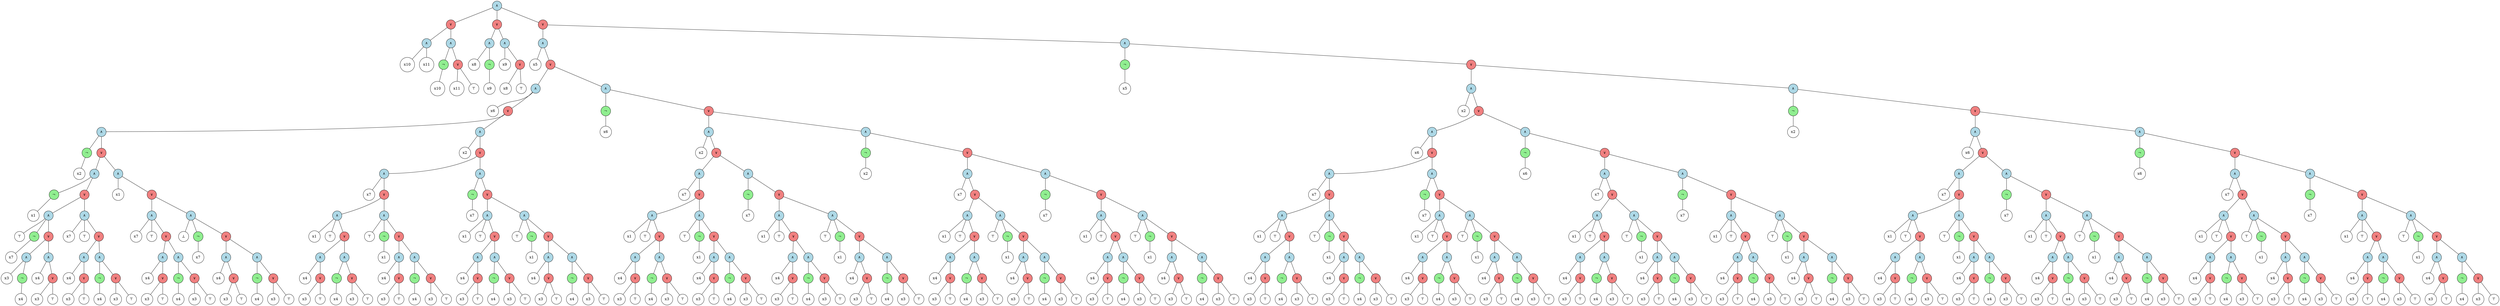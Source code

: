 graph {
	node [shape=circle]
	1 [label="∧" fillcolor=lightblue style=filled]
	2 [label="∨" fillcolor=lightcoral style=filled]
	1 -- 2
	3 [label="∧" fillcolor=lightblue style=filled]
	2 -- 3
	4 [label=x10]
	3 -- 4
	5 [label=x11]
	3 -- 5
	6 [label="∧" fillcolor=lightblue style=filled]
	2 -- 6
	7 [label="¬" fillcolor=lightgreen style=filled]
	6 -- 7
	8 [label=x10]
	7 -- 8
	9 [label="∨" fillcolor=lightcoral style=filled]
	6 -- 9
	10 [label=x11]
	9 -- 10
	11 [label="⊤"]
	9 -- 11
	12 [label="∨" fillcolor=lightcoral style=filled]
	1 -- 12
	13 [label="∧" fillcolor=lightblue style=filled]
	12 -- 13
	14 [label=x8]
	13 -- 14
	15 [label="¬" fillcolor=lightgreen style=filled]
	13 -- 15
	16 [label=x9]
	15 -- 16
	17 [label="∧" fillcolor=lightblue style=filled]
	12 -- 17
	18 [label=x9]
	17 -- 18
	19 [label="∨" fillcolor=lightcoral style=filled]
	17 -- 19
	20 [label=x8]
	19 -- 20
	21 [label="⊤"]
	19 -- 21
	22 [label="∨" fillcolor=lightcoral style=filled]
	1 -- 22
	23 [label="∧" fillcolor=lightblue style=filled]
	22 -- 23
	24 [label=x5]
	23 -- 24
	25 [label="∨" fillcolor=lightcoral style=filled]
	23 -- 25
	26 [label="∧" fillcolor=lightblue style=filled]
	25 -- 26
	27 [label=x6]
	26 -- 27
	28 [label="∨" fillcolor=lightcoral style=filled]
	26 -- 28
	29 [label="∧" fillcolor=lightblue style=filled]
	28 -- 29
	30 [label="¬" fillcolor=lightgreen style=filled]
	29 -- 30
	31 [label=x2]
	30 -- 31
	32 [label="∨" fillcolor=lightcoral style=filled]
	29 -- 32
	33 [label="∧" fillcolor=lightblue style=filled]
	32 -- 33
	34 [label="¬" fillcolor=lightgreen style=filled]
	33 -- 34
	35 [label=x1]
	34 -- 35
	36 [label="∨" fillcolor=lightcoral style=filled]
	33 -- 36
	37 [label="∧" fillcolor=lightblue style=filled]
	36 -- 37
	38 [label="⊤"]
	37 -- 38
	39 [label="¬" fillcolor=lightgreen style=filled]
	37 -- 39
	40 [label=x7]
	39 -- 40
	41 [label="∨" fillcolor=lightcoral style=filled]
	37 -- 41
	42 [label="∧" fillcolor=lightblue style=filled]
	41 -- 42
	43 [label=x3]
	42 -- 43
	44 [label="¬" fillcolor=lightgreen style=filled]
	42 -- 44
	45 [label=x4]
	44 -- 45
	46 [label="∧" fillcolor=lightblue style=filled]
	41 -- 46
	47 [label=x4]
	46 -- 47
	48 [label="∨" fillcolor=lightcoral style=filled]
	46 -- 48
	49 [label=x3]
	48 -- 49
	50 [label="⊤"]
	48 -- 50
	51 [label="∧" fillcolor=lightblue style=filled]
	36 -- 51
	52 [label=x7]
	51 -- 52
	53 [label="⊤"]
	51 -- 53
	54 [label="∨" fillcolor=lightcoral style=filled]
	51 -- 54
	55 [label="∧" fillcolor=lightblue style=filled]
	54 -- 55
	56 [label=x4]
	55 -- 56
	57 [label="∨" fillcolor=lightcoral style=filled]
	55 -- 57
	58 [label=x3]
	57 -- 58
	59 [label="⊤"]
	57 -- 59
	60 [label="∧" fillcolor=lightblue style=filled]
	54 -- 60
	61 [label="¬" fillcolor=lightgreen style=filled]
	60 -- 61
	62 [label=x4]
	61 -- 62
	63 [label="∨" fillcolor=lightcoral style=filled]
	60 -- 63
	64 [label=x3]
	63 -- 64
	65 [label="⊤"]
	63 -- 65
	66 [label="∧" fillcolor=lightblue style=filled]
	32 -- 66
	67 [label=x1]
	66 -- 67
	68 [label="∨" fillcolor=lightcoral style=filled]
	66 -- 68
	69 [label="∧" fillcolor=lightblue style=filled]
	68 -- 69
	70 [label=x7]
	69 -- 70
	71 [label="⊤"]
	69 -- 71
	72 [label="∨" fillcolor=lightcoral style=filled]
	69 -- 72
	73 [label="∧" fillcolor=lightblue style=filled]
	72 -- 73
	74 [label=x4]
	73 -- 74
	75 [label="∨" fillcolor=lightcoral style=filled]
	73 -- 75
	76 [label=x3]
	75 -- 76
	77 [label="⊤"]
	75 -- 77
	78 [label="∧" fillcolor=lightblue style=filled]
	72 -- 78
	79 [label="¬" fillcolor=lightgreen style=filled]
	78 -- 79
	80 [label=x4]
	79 -- 80
	81 [label="∨" fillcolor=lightcoral style=filled]
	78 -- 81
	82 [label=x3]
	81 -- 82
	83 [label="⊤"]
	81 -- 83
	84 [label="∧" fillcolor=lightblue style=filled]
	68 -- 84
	85 [label="⊥"]
	84 -- 85
	86 [label="¬" fillcolor=lightgreen style=filled]
	84 -- 86
	87 [label=x7]
	86 -- 87
	88 [label="∨" fillcolor=lightcoral style=filled]
	84 -- 88
	89 [label="∧" fillcolor=lightblue style=filled]
	88 -- 89
	90 [label=x4]
	89 -- 90
	91 [label="∨" fillcolor=lightcoral style=filled]
	89 -- 91
	92 [label=x3]
	91 -- 92
	93 [label="⊤"]
	91 -- 93
	94 [label="∧" fillcolor=lightblue style=filled]
	88 -- 94
	95 [label="¬" fillcolor=lightgreen style=filled]
	94 -- 95
	96 [label=x4]
	95 -- 96
	97 [label="∨" fillcolor=lightcoral style=filled]
	94 -- 97
	98 [label=x3]
	97 -- 98
	99 [label="⊤"]
	97 -- 99
	100 [label="∧" fillcolor=lightblue style=filled]
	28 -- 100
	101 [label=x2]
	100 -- 101
	102 [label="∨" fillcolor=lightcoral style=filled]
	100 -- 102
	103 [label="∧" fillcolor=lightblue style=filled]
	102 -- 103
	104 [label=x7]
	103 -- 104
	105 [label="∨" fillcolor=lightcoral style=filled]
	103 -- 105
	106 [label="∧" fillcolor=lightblue style=filled]
	105 -- 106
	107 [label=x1]
	106 -- 107
	108 [label="⊤"]
	106 -- 108
	109 [label="∨" fillcolor=lightcoral style=filled]
	106 -- 109
	110 [label="∧" fillcolor=lightblue style=filled]
	109 -- 110
	111 [label=x4]
	110 -- 111
	112 [label="∨" fillcolor=lightcoral style=filled]
	110 -- 112
	113 [label=x3]
	112 -- 113
	114 [label="⊤"]
	112 -- 114
	115 [label="∧" fillcolor=lightblue style=filled]
	109 -- 115
	116 [label="¬" fillcolor=lightgreen style=filled]
	115 -- 116
	117 [label=x4]
	116 -- 117
	118 [label="∨" fillcolor=lightcoral style=filled]
	115 -- 118
	119 [label=x3]
	118 -- 119
	120 [label="⊤"]
	118 -- 120
	121 [label="∧" fillcolor=lightblue style=filled]
	105 -- 121
	122 [label="⊤"]
	121 -- 122
	123 [label="¬" fillcolor=lightgreen style=filled]
	121 -- 123
	124 [label=x1]
	123 -- 124
	125 [label="∨" fillcolor=lightcoral style=filled]
	121 -- 125
	126 [label="∧" fillcolor=lightblue style=filled]
	125 -- 126
	127 [label=x4]
	126 -- 127
	128 [label="∨" fillcolor=lightcoral style=filled]
	126 -- 128
	129 [label=x3]
	128 -- 129
	130 [label="⊤"]
	128 -- 130
	131 [label="∧" fillcolor=lightblue style=filled]
	125 -- 131
	132 [label="¬" fillcolor=lightgreen style=filled]
	131 -- 132
	133 [label=x4]
	132 -- 133
	134 [label="∨" fillcolor=lightcoral style=filled]
	131 -- 134
	135 [label=x3]
	134 -- 135
	136 [label="⊤"]
	134 -- 136
	137 [label="∧" fillcolor=lightblue style=filled]
	102 -- 137
	138 [label="¬" fillcolor=lightgreen style=filled]
	137 -- 138
	139 [label=x7]
	138 -- 139
	140 [label="∨" fillcolor=lightcoral style=filled]
	137 -- 140
	141 [label="∧" fillcolor=lightblue style=filled]
	140 -- 141
	142 [label=x1]
	141 -- 142
	143 [label="⊤"]
	141 -- 143
	144 [label="∨" fillcolor=lightcoral style=filled]
	141 -- 144
	145 [label="∧" fillcolor=lightblue style=filled]
	144 -- 145
	146 [label=x4]
	145 -- 146
	147 [label="∨" fillcolor=lightcoral style=filled]
	145 -- 147
	148 [label=x3]
	147 -- 148
	149 [label="⊤"]
	147 -- 149
	150 [label="∧" fillcolor=lightblue style=filled]
	144 -- 150
	151 [label="¬" fillcolor=lightgreen style=filled]
	150 -- 151
	152 [label=x4]
	151 -- 152
	153 [label="∨" fillcolor=lightcoral style=filled]
	150 -- 153
	154 [label=x3]
	153 -- 154
	155 [label="⊤"]
	153 -- 155
	156 [label="∧" fillcolor=lightblue style=filled]
	140 -- 156
	157 [label="⊤"]
	156 -- 157
	158 [label="¬" fillcolor=lightgreen style=filled]
	156 -- 158
	159 [label=x1]
	158 -- 159
	160 [label="∨" fillcolor=lightcoral style=filled]
	156 -- 160
	161 [label="∧" fillcolor=lightblue style=filled]
	160 -- 161
	162 [label=x4]
	161 -- 162
	163 [label="∨" fillcolor=lightcoral style=filled]
	161 -- 163
	164 [label=x3]
	163 -- 164
	165 [label="⊤"]
	163 -- 165
	166 [label="∧" fillcolor=lightblue style=filled]
	160 -- 166
	167 [label="¬" fillcolor=lightgreen style=filled]
	166 -- 167
	168 [label=x4]
	167 -- 168
	169 [label="∨" fillcolor=lightcoral style=filled]
	166 -- 169
	170 [label=x3]
	169 -- 170
	171 [label="⊤"]
	169 -- 171
	172 [label="∧" fillcolor=lightblue style=filled]
	25 -- 172
	173 [label="¬" fillcolor=lightgreen style=filled]
	172 -- 173
	174 [label=x6]
	173 -- 174
	175 [label="∨" fillcolor=lightcoral style=filled]
	172 -- 175
	176 [label="∧" fillcolor=lightblue style=filled]
	175 -- 176
	177 [label=x2]
	176 -- 177
	178 [label="∨" fillcolor=lightcoral style=filled]
	176 -- 178
	179 [label="∧" fillcolor=lightblue style=filled]
	178 -- 179
	180 [label=x7]
	179 -- 180
	181 [label="∨" fillcolor=lightcoral style=filled]
	179 -- 181
	182 [label="∧" fillcolor=lightblue style=filled]
	181 -- 182
	183 [label=x1]
	182 -- 183
	184 [label="⊤"]
	182 -- 184
	185 [label="∨" fillcolor=lightcoral style=filled]
	182 -- 185
	186 [label="∧" fillcolor=lightblue style=filled]
	185 -- 186
	187 [label=x4]
	186 -- 187
	188 [label="∨" fillcolor=lightcoral style=filled]
	186 -- 188
	189 [label=x3]
	188 -- 189
	190 [label="⊤"]
	188 -- 190
	191 [label="∧" fillcolor=lightblue style=filled]
	185 -- 191
	192 [label="¬" fillcolor=lightgreen style=filled]
	191 -- 192
	193 [label=x4]
	192 -- 193
	194 [label="∨" fillcolor=lightcoral style=filled]
	191 -- 194
	195 [label=x3]
	194 -- 195
	196 [label="⊤"]
	194 -- 196
	197 [label="∧" fillcolor=lightblue style=filled]
	181 -- 197
	198 [label="⊤"]
	197 -- 198
	199 [label="¬" fillcolor=lightgreen style=filled]
	197 -- 199
	200 [label=x1]
	199 -- 200
	201 [label="∨" fillcolor=lightcoral style=filled]
	197 -- 201
	202 [label="∧" fillcolor=lightblue style=filled]
	201 -- 202
	203 [label=x4]
	202 -- 203
	204 [label="∨" fillcolor=lightcoral style=filled]
	202 -- 204
	205 [label=x3]
	204 -- 205
	206 [label="⊤"]
	204 -- 206
	207 [label="∧" fillcolor=lightblue style=filled]
	201 -- 207
	208 [label="¬" fillcolor=lightgreen style=filled]
	207 -- 208
	209 [label=x4]
	208 -- 209
	210 [label="∨" fillcolor=lightcoral style=filled]
	207 -- 210
	211 [label=x3]
	210 -- 211
	212 [label="⊤"]
	210 -- 212
	213 [label="∧" fillcolor=lightblue style=filled]
	178 -- 213
	214 [label="¬" fillcolor=lightgreen style=filled]
	213 -- 214
	215 [label=x7]
	214 -- 215
	216 [label="∨" fillcolor=lightcoral style=filled]
	213 -- 216
	217 [label="∧" fillcolor=lightblue style=filled]
	216 -- 217
	218 [label=x1]
	217 -- 218
	219 [label="⊤"]
	217 -- 219
	220 [label="∨" fillcolor=lightcoral style=filled]
	217 -- 220
	221 [label="∧" fillcolor=lightblue style=filled]
	220 -- 221
	222 [label=x4]
	221 -- 222
	223 [label="∨" fillcolor=lightcoral style=filled]
	221 -- 223
	224 [label=x3]
	223 -- 224
	225 [label="⊤"]
	223 -- 225
	226 [label="∧" fillcolor=lightblue style=filled]
	220 -- 226
	227 [label="¬" fillcolor=lightgreen style=filled]
	226 -- 227
	228 [label=x4]
	227 -- 228
	229 [label="∨" fillcolor=lightcoral style=filled]
	226 -- 229
	230 [label=x3]
	229 -- 230
	231 [label="⊤"]
	229 -- 231
	232 [label="∧" fillcolor=lightblue style=filled]
	216 -- 232
	233 [label="⊤"]
	232 -- 233
	234 [label="¬" fillcolor=lightgreen style=filled]
	232 -- 234
	235 [label=x1]
	234 -- 235
	236 [label="∨" fillcolor=lightcoral style=filled]
	232 -- 236
	237 [label="∧" fillcolor=lightblue style=filled]
	236 -- 237
	238 [label=x4]
	237 -- 238
	239 [label="∨" fillcolor=lightcoral style=filled]
	237 -- 239
	240 [label=x3]
	239 -- 240
	241 [label="⊤"]
	239 -- 241
	242 [label="∧" fillcolor=lightblue style=filled]
	236 -- 242
	243 [label="¬" fillcolor=lightgreen style=filled]
	242 -- 243
	244 [label=x4]
	243 -- 244
	245 [label="∨" fillcolor=lightcoral style=filled]
	242 -- 245
	246 [label=x3]
	245 -- 246
	247 [label="⊤"]
	245 -- 247
	248 [label="∧" fillcolor=lightblue style=filled]
	175 -- 248
	249 [label="¬" fillcolor=lightgreen style=filled]
	248 -- 249
	250 [label=x2]
	249 -- 250
	251 [label="∨" fillcolor=lightcoral style=filled]
	248 -- 251
	252 [label="∧" fillcolor=lightblue style=filled]
	251 -- 252
	253 [label=x7]
	252 -- 253
	254 [label="∨" fillcolor=lightcoral style=filled]
	252 -- 254
	255 [label="∧" fillcolor=lightblue style=filled]
	254 -- 255
	256 [label=x1]
	255 -- 256
	257 [label="⊤"]
	255 -- 257
	258 [label="∨" fillcolor=lightcoral style=filled]
	255 -- 258
	259 [label="∧" fillcolor=lightblue style=filled]
	258 -- 259
	260 [label=x4]
	259 -- 260
	261 [label="∨" fillcolor=lightcoral style=filled]
	259 -- 261
	262 [label=x3]
	261 -- 262
	263 [label="⊤"]
	261 -- 263
	264 [label="∧" fillcolor=lightblue style=filled]
	258 -- 264
	265 [label="¬" fillcolor=lightgreen style=filled]
	264 -- 265
	266 [label=x4]
	265 -- 266
	267 [label="∨" fillcolor=lightcoral style=filled]
	264 -- 267
	268 [label=x3]
	267 -- 268
	269 [label="⊤"]
	267 -- 269
	270 [label="∧" fillcolor=lightblue style=filled]
	254 -- 270
	271 [label="⊤"]
	270 -- 271
	272 [label="¬" fillcolor=lightgreen style=filled]
	270 -- 272
	273 [label=x1]
	272 -- 273
	274 [label="∨" fillcolor=lightcoral style=filled]
	270 -- 274
	275 [label="∧" fillcolor=lightblue style=filled]
	274 -- 275
	276 [label=x4]
	275 -- 276
	277 [label="∨" fillcolor=lightcoral style=filled]
	275 -- 277
	278 [label=x3]
	277 -- 278
	279 [label="⊤"]
	277 -- 279
	280 [label="∧" fillcolor=lightblue style=filled]
	274 -- 280
	281 [label="¬" fillcolor=lightgreen style=filled]
	280 -- 281
	282 [label=x4]
	281 -- 282
	283 [label="∨" fillcolor=lightcoral style=filled]
	280 -- 283
	284 [label=x3]
	283 -- 284
	285 [label="⊤"]
	283 -- 285
	286 [label="∧" fillcolor=lightblue style=filled]
	251 -- 286
	287 [label="¬" fillcolor=lightgreen style=filled]
	286 -- 287
	288 [label=x7]
	287 -- 288
	289 [label="∨" fillcolor=lightcoral style=filled]
	286 -- 289
	290 [label="∧" fillcolor=lightblue style=filled]
	289 -- 290
	291 [label=x1]
	290 -- 291
	292 [label="⊤"]
	290 -- 292
	293 [label="∨" fillcolor=lightcoral style=filled]
	290 -- 293
	294 [label="∧" fillcolor=lightblue style=filled]
	293 -- 294
	295 [label=x4]
	294 -- 295
	296 [label="∨" fillcolor=lightcoral style=filled]
	294 -- 296
	297 [label=x3]
	296 -- 297
	298 [label="⊤"]
	296 -- 298
	299 [label="∧" fillcolor=lightblue style=filled]
	293 -- 299
	300 [label="¬" fillcolor=lightgreen style=filled]
	299 -- 300
	301 [label=x4]
	300 -- 301
	302 [label="∨" fillcolor=lightcoral style=filled]
	299 -- 302
	303 [label=x3]
	302 -- 303
	304 [label="⊤"]
	302 -- 304
	305 [label="∧" fillcolor=lightblue style=filled]
	289 -- 305
	306 [label="⊤"]
	305 -- 306
	307 [label="¬" fillcolor=lightgreen style=filled]
	305 -- 307
	308 [label=x1]
	307 -- 308
	309 [label="∨" fillcolor=lightcoral style=filled]
	305 -- 309
	310 [label="∧" fillcolor=lightblue style=filled]
	309 -- 310
	311 [label=x4]
	310 -- 311
	312 [label="∨" fillcolor=lightcoral style=filled]
	310 -- 312
	313 [label=x3]
	312 -- 313
	314 [label="⊤"]
	312 -- 314
	315 [label="∧" fillcolor=lightblue style=filled]
	309 -- 315
	316 [label="¬" fillcolor=lightgreen style=filled]
	315 -- 316
	317 [label=x4]
	316 -- 317
	318 [label="∨" fillcolor=lightcoral style=filled]
	315 -- 318
	319 [label=x3]
	318 -- 319
	320 [label="⊤"]
	318 -- 320
	321 [label="∧" fillcolor=lightblue style=filled]
	22 -- 321
	322 [label="¬" fillcolor=lightgreen style=filled]
	321 -- 322
	323 [label=x5]
	322 -- 323
	324 [label="∨" fillcolor=lightcoral style=filled]
	321 -- 324
	325 [label="∧" fillcolor=lightblue style=filled]
	324 -- 325
	326 [label=x2]
	325 -- 326
	327 [label="∨" fillcolor=lightcoral style=filled]
	325 -- 327
	328 [label="∧" fillcolor=lightblue style=filled]
	327 -- 328
	329 [label=x6]
	328 -- 329
	330 [label="∨" fillcolor=lightcoral style=filled]
	328 -- 330
	331 [label="∧" fillcolor=lightblue style=filled]
	330 -- 331
	332 [label=x7]
	331 -- 332
	333 [label="∨" fillcolor=lightcoral style=filled]
	331 -- 333
	334 [label="∧" fillcolor=lightblue style=filled]
	333 -- 334
	335 [label=x1]
	334 -- 335
	336 [label="⊤"]
	334 -- 336
	337 [label="∨" fillcolor=lightcoral style=filled]
	334 -- 337
	338 [label="∧" fillcolor=lightblue style=filled]
	337 -- 338
	339 [label=x4]
	338 -- 339
	340 [label="∨" fillcolor=lightcoral style=filled]
	338 -- 340
	341 [label=x3]
	340 -- 341
	342 [label="⊤"]
	340 -- 342
	343 [label="∧" fillcolor=lightblue style=filled]
	337 -- 343
	344 [label="¬" fillcolor=lightgreen style=filled]
	343 -- 344
	345 [label=x4]
	344 -- 345
	346 [label="∨" fillcolor=lightcoral style=filled]
	343 -- 346
	347 [label=x3]
	346 -- 347
	348 [label="⊤"]
	346 -- 348
	349 [label="∧" fillcolor=lightblue style=filled]
	333 -- 349
	350 [label="⊤"]
	349 -- 350
	351 [label="¬" fillcolor=lightgreen style=filled]
	349 -- 351
	352 [label=x1]
	351 -- 352
	353 [label="∨" fillcolor=lightcoral style=filled]
	349 -- 353
	354 [label="∧" fillcolor=lightblue style=filled]
	353 -- 354
	355 [label=x4]
	354 -- 355
	356 [label="∨" fillcolor=lightcoral style=filled]
	354 -- 356
	357 [label=x3]
	356 -- 357
	358 [label="⊤"]
	356 -- 358
	359 [label="∧" fillcolor=lightblue style=filled]
	353 -- 359
	360 [label="¬" fillcolor=lightgreen style=filled]
	359 -- 360
	361 [label=x4]
	360 -- 361
	362 [label="∨" fillcolor=lightcoral style=filled]
	359 -- 362
	363 [label=x3]
	362 -- 363
	364 [label="⊤"]
	362 -- 364
	365 [label="∧" fillcolor=lightblue style=filled]
	330 -- 365
	366 [label="¬" fillcolor=lightgreen style=filled]
	365 -- 366
	367 [label=x7]
	366 -- 367
	368 [label="∨" fillcolor=lightcoral style=filled]
	365 -- 368
	369 [label="∧" fillcolor=lightblue style=filled]
	368 -- 369
	370 [label=x1]
	369 -- 370
	371 [label="⊤"]
	369 -- 371
	372 [label="∨" fillcolor=lightcoral style=filled]
	369 -- 372
	373 [label="∧" fillcolor=lightblue style=filled]
	372 -- 373
	374 [label=x4]
	373 -- 374
	375 [label="∨" fillcolor=lightcoral style=filled]
	373 -- 375
	376 [label=x3]
	375 -- 376
	377 [label="⊤"]
	375 -- 377
	378 [label="∧" fillcolor=lightblue style=filled]
	372 -- 378
	379 [label="¬" fillcolor=lightgreen style=filled]
	378 -- 379
	380 [label=x4]
	379 -- 380
	381 [label="∨" fillcolor=lightcoral style=filled]
	378 -- 381
	382 [label=x3]
	381 -- 382
	383 [label="⊤"]
	381 -- 383
	384 [label="∧" fillcolor=lightblue style=filled]
	368 -- 384
	385 [label="⊤"]
	384 -- 385
	386 [label="¬" fillcolor=lightgreen style=filled]
	384 -- 386
	387 [label=x1]
	386 -- 387
	388 [label="∨" fillcolor=lightcoral style=filled]
	384 -- 388
	389 [label="∧" fillcolor=lightblue style=filled]
	388 -- 389
	390 [label=x4]
	389 -- 390
	391 [label="∨" fillcolor=lightcoral style=filled]
	389 -- 391
	392 [label=x3]
	391 -- 392
	393 [label="⊤"]
	391 -- 393
	394 [label="∧" fillcolor=lightblue style=filled]
	388 -- 394
	395 [label="¬" fillcolor=lightgreen style=filled]
	394 -- 395
	396 [label=x4]
	395 -- 396
	397 [label="∨" fillcolor=lightcoral style=filled]
	394 -- 397
	398 [label=x3]
	397 -- 398
	399 [label="⊤"]
	397 -- 399
	400 [label="∧" fillcolor=lightblue style=filled]
	327 -- 400
	401 [label="¬" fillcolor=lightgreen style=filled]
	400 -- 401
	402 [label=x6]
	401 -- 402
	403 [label="∨" fillcolor=lightcoral style=filled]
	400 -- 403
	404 [label="∧" fillcolor=lightblue style=filled]
	403 -- 404
	405 [label=x7]
	404 -- 405
	406 [label="∨" fillcolor=lightcoral style=filled]
	404 -- 406
	407 [label="∧" fillcolor=lightblue style=filled]
	406 -- 407
	408 [label=x1]
	407 -- 408
	409 [label="⊤"]
	407 -- 409
	410 [label="∨" fillcolor=lightcoral style=filled]
	407 -- 410
	411 [label="∧" fillcolor=lightblue style=filled]
	410 -- 411
	412 [label=x4]
	411 -- 412
	413 [label="∨" fillcolor=lightcoral style=filled]
	411 -- 413
	414 [label=x3]
	413 -- 414
	415 [label="⊤"]
	413 -- 415
	416 [label="∧" fillcolor=lightblue style=filled]
	410 -- 416
	417 [label="¬" fillcolor=lightgreen style=filled]
	416 -- 417
	418 [label=x4]
	417 -- 418
	419 [label="∨" fillcolor=lightcoral style=filled]
	416 -- 419
	420 [label=x3]
	419 -- 420
	421 [label="⊤"]
	419 -- 421
	422 [label="∧" fillcolor=lightblue style=filled]
	406 -- 422
	423 [label="⊤"]
	422 -- 423
	424 [label="¬" fillcolor=lightgreen style=filled]
	422 -- 424
	425 [label=x1]
	424 -- 425
	426 [label="∨" fillcolor=lightcoral style=filled]
	422 -- 426
	427 [label="∧" fillcolor=lightblue style=filled]
	426 -- 427
	428 [label=x4]
	427 -- 428
	429 [label="∨" fillcolor=lightcoral style=filled]
	427 -- 429
	430 [label=x3]
	429 -- 430
	431 [label="⊤"]
	429 -- 431
	432 [label="∧" fillcolor=lightblue style=filled]
	426 -- 432
	433 [label="¬" fillcolor=lightgreen style=filled]
	432 -- 433
	434 [label=x4]
	433 -- 434
	435 [label="∨" fillcolor=lightcoral style=filled]
	432 -- 435
	436 [label=x3]
	435 -- 436
	437 [label="⊤"]
	435 -- 437
	438 [label="∧" fillcolor=lightblue style=filled]
	403 -- 438
	439 [label="¬" fillcolor=lightgreen style=filled]
	438 -- 439
	440 [label=x7]
	439 -- 440
	441 [label="∨" fillcolor=lightcoral style=filled]
	438 -- 441
	442 [label="∧" fillcolor=lightblue style=filled]
	441 -- 442
	443 [label=x1]
	442 -- 443
	444 [label="⊤"]
	442 -- 444
	445 [label="∨" fillcolor=lightcoral style=filled]
	442 -- 445
	446 [label="∧" fillcolor=lightblue style=filled]
	445 -- 446
	447 [label=x4]
	446 -- 447
	448 [label="∨" fillcolor=lightcoral style=filled]
	446 -- 448
	449 [label=x3]
	448 -- 449
	450 [label="⊤"]
	448 -- 450
	451 [label="∧" fillcolor=lightblue style=filled]
	445 -- 451
	452 [label="¬" fillcolor=lightgreen style=filled]
	451 -- 452
	453 [label=x4]
	452 -- 453
	454 [label="∨" fillcolor=lightcoral style=filled]
	451 -- 454
	455 [label=x3]
	454 -- 455
	456 [label="⊤"]
	454 -- 456
	457 [label="∧" fillcolor=lightblue style=filled]
	441 -- 457
	458 [label="⊤"]
	457 -- 458
	459 [label="¬" fillcolor=lightgreen style=filled]
	457 -- 459
	460 [label=x1]
	459 -- 460
	461 [label="∨" fillcolor=lightcoral style=filled]
	457 -- 461
	462 [label="∧" fillcolor=lightblue style=filled]
	461 -- 462
	463 [label=x4]
	462 -- 463
	464 [label="∨" fillcolor=lightcoral style=filled]
	462 -- 464
	465 [label=x3]
	464 -- 465
	466 [label="⊤"]
	464 -- 466
	467 [label="∧" fillcolor=lightblue style=filled]
	461 -- 467
	468 [label="¬" fillcolor=lightgreen style=filled]
	467 -- 468
	469 [label=x4]
	468 -- 469
	470 [label="∨" fillcolor=lightcoral style=filled]
	467 -- 470
	471 [label=x3]
	470 -- 471
	472 [label="⊤"]
	470 -- 472
	473 [label="∧" fillcolor=lightblue style=filled]
	324 -- 473
	474 [label="¬" fillcolor=lightgreen style=filled]
	473 -- 474
	475 [label=x2]
	474 -- 475
	476 [label="∨" fillcolor=lightcoral style=filled]
	473 -- 476
	477 [label="∧" fillcolor=lightblue style=filled]
	476 -- 477
	478 [label=x6]
	477 -- 478
	479 [label="∨" fillcolor=lightcoral style=filled]
	477 -- 479
	480 [label="∧" fillcolor=lightblue style=filled]
	479 -- 480
	481 [label=x7]
	480 -- 481
	482 [label="∨" fillcolor=lightcoral style=filled]
	480 -- 482
	483 [label="∧" fillcolor=lightblue style=filled]
	482 -- 483
	484 [label=x1]
	483 -- 484
	485 [label="⊤"]
	483 -- 485
	486 [label="∨" fillcolor=lightcoral style=filled]
	483 -- 486
	487 [label="∧" fillcolor=lightblue style=filled]
	486 -- 487
	488 [label=x4]
	487 -- 488
	489 [label="∨" fillcolor=lightcoral style=filled]
	487 -- 489
	490 [label=x3]
	489 -- 490
	491 [label="⊤"]
	489 -- 491
	492 [label="∧" fillcolor=lightblue style=filled]
	486 -- 492
	493 [label="¬" fillcolor=lightgreen style=filled]
	492 -- 493
	494 [label=x4]
	493 -- 494
	495 [label="∨" fillcolor=lightcoral style=filled]
	492 -- 495
	496 [label=x3]
	495 -- 496
	497 [label="⊤"]
	495 -- 497
	498 [label="∧" fillcolor=lightblue style=filled]
	482 -- 498
	499 [label="⊤"]
	498 -- 499
	500 [label="¬" fillcolor=lightgreen style=filled]
	498 -- 500
	501 [label=x1]
	500 -- 501
	502 [label="∨" fillcolor=lightcoral style=filled]
	498 -- 502
	503 [label="∧" fillcolor=lightblue style=filled]
	502 -- 503
	504 [label=x4]
	503 -- 504
	505 [label="∨" fillcolor=lightcoral style=filled]
	503 -- 505
	506 [label=x3]
	505 -- 506
	507 [label="⊤"]
	505 -- 507
	508 [label="∧" fillcolor=lightblue style=filled]
	502 -- 508
	509 [label="¬" fillcolor=lightgreen style=filled]
	508 -- 509
	510 [label=x4]
	509 -- 510
	511 [label="∨" fillcolor=lightcoral style=filled]
	508 -- 511
	512 [label=x3]
	511 -- 512
	513 [label="⊤"]
	511 -- 513
	514 [label="∧" fillcolor=lightblue style=filled]
	479 -- 514
	515 [label="¬" fillcolor=lightgreen style=filled]
	514 -- 515
	516 [label=x7]
	515 -- 516
	517 [label="∨" fillcolor=lightcoral style=filled]
	514 -- 517
	518 [label="∧" fillcolor=lightblue style=filled]
	517 -- 518
	519 [label=x1]
	518 -- 519
	520 [label="⊤"]
	518 -- 520
	521 [label="∨" fillcolor=lightcoral style=filled]
	518 -- 521
	522 [label="∧" fillcolor=lightblue style=filled]
	521 -- 522
	523 [label=x4]
	522 -- 523
	524 [label="∨" fillcolor=lightcoral style=filled]
	522 -- 524
	525 [label=x3]
	524 -- 525
	526 [label="⊤"]
	524 -- 526
	527 [label="∧" fillcolor=lightblue style=filled]
	521 -- 527
	528 [label="¬" fillcolor=lightgreen style=filled]
	527 -- 528
	529 [label=x4]
	528 -- 529
	530 [label="∨" fillcolor=lightcoral style=filled]
	527 -- 530
	531 [label=x3]
	530 -- 531
	532 [label="⊤"]
	530 -- 532
	533 [label="∧" fillcolor=lightblue style=filled]
	517 -- 533
	534 [label="⊤"]
	533 -- 534
	535 [label="¬" fillcolor=lightgreen style=filled]
	533 -- 535
	536 [label=x1]
	535 -- 536
	537 [label="∨" fillcolor=lightcoral style=filled]
	533 -- 537
	538 [label="∧" fillcolor=lightblue style=filled]
	537 -- 538
	539 [label=x4]
	538 -- 539
	540 [label="∨" fillcolor=lightcoral style=filled]
	538 -- 540
	541 [label=x3]
	540 -- 541
	542 [label="⊤"]
	540 -- 542
	543 [label="∧" fillcolor=lightblue style=filled]
	537 -- 543
	544 [label="¬" fillcolor=lightgreen style=filled]
	543 -- 544
	545 [label=x4]
	544 -- 545
	546 [label="∨" fillcolor=lightcoral style=filled]
	543 -- 546
	547 [label=x3]
	546 -- 547
	548 [label="⊤"]
	546 -- 548
	549 [label="∧" fillcolor=lightblue style=filled]
	476 -- 549
	550 [label="¬" fillcolor=lightgreen style=filled]
	549 -- 550
	551 [label=x6]
	550 -- 551
	552 [label="∨" fillcolor=lightcoral style=filled]
	549 -- 552
	553 [label="∧" fillcolor=lightblue style=filled]
	552 -- 553
	554 [label=x7]
	553 -- 554
	555 [label="∨" fillcolor=lightcoral style=filled]
	553 -- 555
	556 [label="∧" fillcolor=lightblue style=filled]
	555 -- 556
	557 [label=x1]
	556 -- 557
	558 [label="⊤"]
	556 -- 558
	559 [label="∨" fillcolor=lightcoral style=filled]
	556 -- 559
	560 [label="∧" fillcolor=lightblue style=filled]
	559 -- 560
	561 [label=x4]
	560 -- 561
	562 [label="∨" fillcolor=lightcoral style=filled]
	560 -- 562
	563 [label=x3]
	562 -- 563
	564 [label="⊤"]
	562 -- 564
	565 [label="∧" fillcolor=lightblue style=filled]
	559 -- 565
	566 [label="¬" fillcolor=lightgreen style=filled]
	565 -- 566
	567 [label=x4]
	566 -- 567
	568 [label="∨" fillcolor=lightcoral style=filled]
	565 -- 568
	569 [label=x3]
	568 -- 569
	570 [label="⊤"]
	568 -- 570
	571 [label="∧" fillcolor=lightblue style=filled]
	555 -- 571
	572 [label="⊤"]
	571 -- 572
	573 [label="¬" fillcolor=lightgreen style=filled]
	571 -- 573
	574 [label=x1]
	573 -- 574
	575 [label="∨" fillcolor=lightcoral style=filled]
	571 -- 575
	576 [label="∧" fillcolor=lightblue style=filled]
	575 -- 576
	577 [label=x4]
	576 -- 577
	578 [label="∨" fillcolor=lightcoral style=filled]
	576 -- 578
	579 [label=x3]
	578 -- 579
	580 [label="⊤"]
	578 -- 580
	581 [label="∧" fillcolor=lightblue style=filled]
	575 -- 581
	582 [label="¬" fillcolor=lightgreen style=filled]
	581 -- 582
	583 [label=x4]
	582 -- 583
	584 [label="∨" fillcolor=lightcoral style=filled]
	581 -- 584
	585 [label=x3]
	584 -- 585
	586 [label="⊤"]
	584 -- 586
	587 [label="∧" fillcolor=lightblue style=filled]
	552 -- 587
	588 [label="¬" fillcolor=lightgreen style=filled]
	587 -- 588
	589 [label=x7]
	588 -- 589
	590 [label="∨" fillcolor=lightcoral style=filled]
	587 -- 590
	591 [label="∧" fillcolor=lightblue style=filled]
	590 -- 591
	592 [label=x1]
	591 -- 592
	593 [label="⊤"]
	591 -- 593
	594 [label="∨" fillcolor=lightcoral style=filled]
	591 -- 594
	595 [label="∧" fillcolor=lightblue style=filled]
	594 -- 595
	596 [label=x4]
	595 -- 596
	597 [label="∨" fillcolor=lightcoral style=filled]
	595 -- 597
	598 [label=x3]
	597 -- 598
	599 [label="⊤"]
	597 -- 599
	600 [label="∧" fillcolor=lightblue style=filled]
	594 -- 600
	601 [label="¬" fillcolor=lightgreen style=filled]
	600 -- 601
	602 [label=x4]
	601 -- 602
	603 [label="∨" fillcolor=lightcoral style=filled]
	600 -- 603
	604 [label=x3]
	603 -- 604
	605 [label="⊤"]
	603 -- 605
	606 [label="∧" fillcolor=lightblue style=filled]
	590 -- 606
	607 [label="⊤"]
	606 -- 607
	608 [label="¬" fillcolor=lightgreen style=filled]
	606 -- 608
	609 [label=x1]
	608 -- 609
	610 [label="∨" fillcolor=lightcoral style=filled]
	606 -- 610
	611 [label="∧" fillcolor=lightblue style=filled]
	610 -- 611
	612 [label=x4]
	611 -- 612
	613 [label="∨" fillcolor=lightcoral style=filled]
	611 -- 613
	614 [label=x3]
	613 -- 614
	615 [label="⊤"]
	613 -- 615
	616 [label="∧" fillcolor=lightblue style=filled]
	610 -- 616
	617 [label="¬" fillcolor=lightgreen style=filled]
	616 -- 617
	618 [label=x4]
	617 -- 618
	619 [label="∨" fillcolor=lightcoral style=filled]
	616 -- 619
	620 [label=x3]
	619 -- 620
	621 [label="⊤"]
	619 -- 621
}
